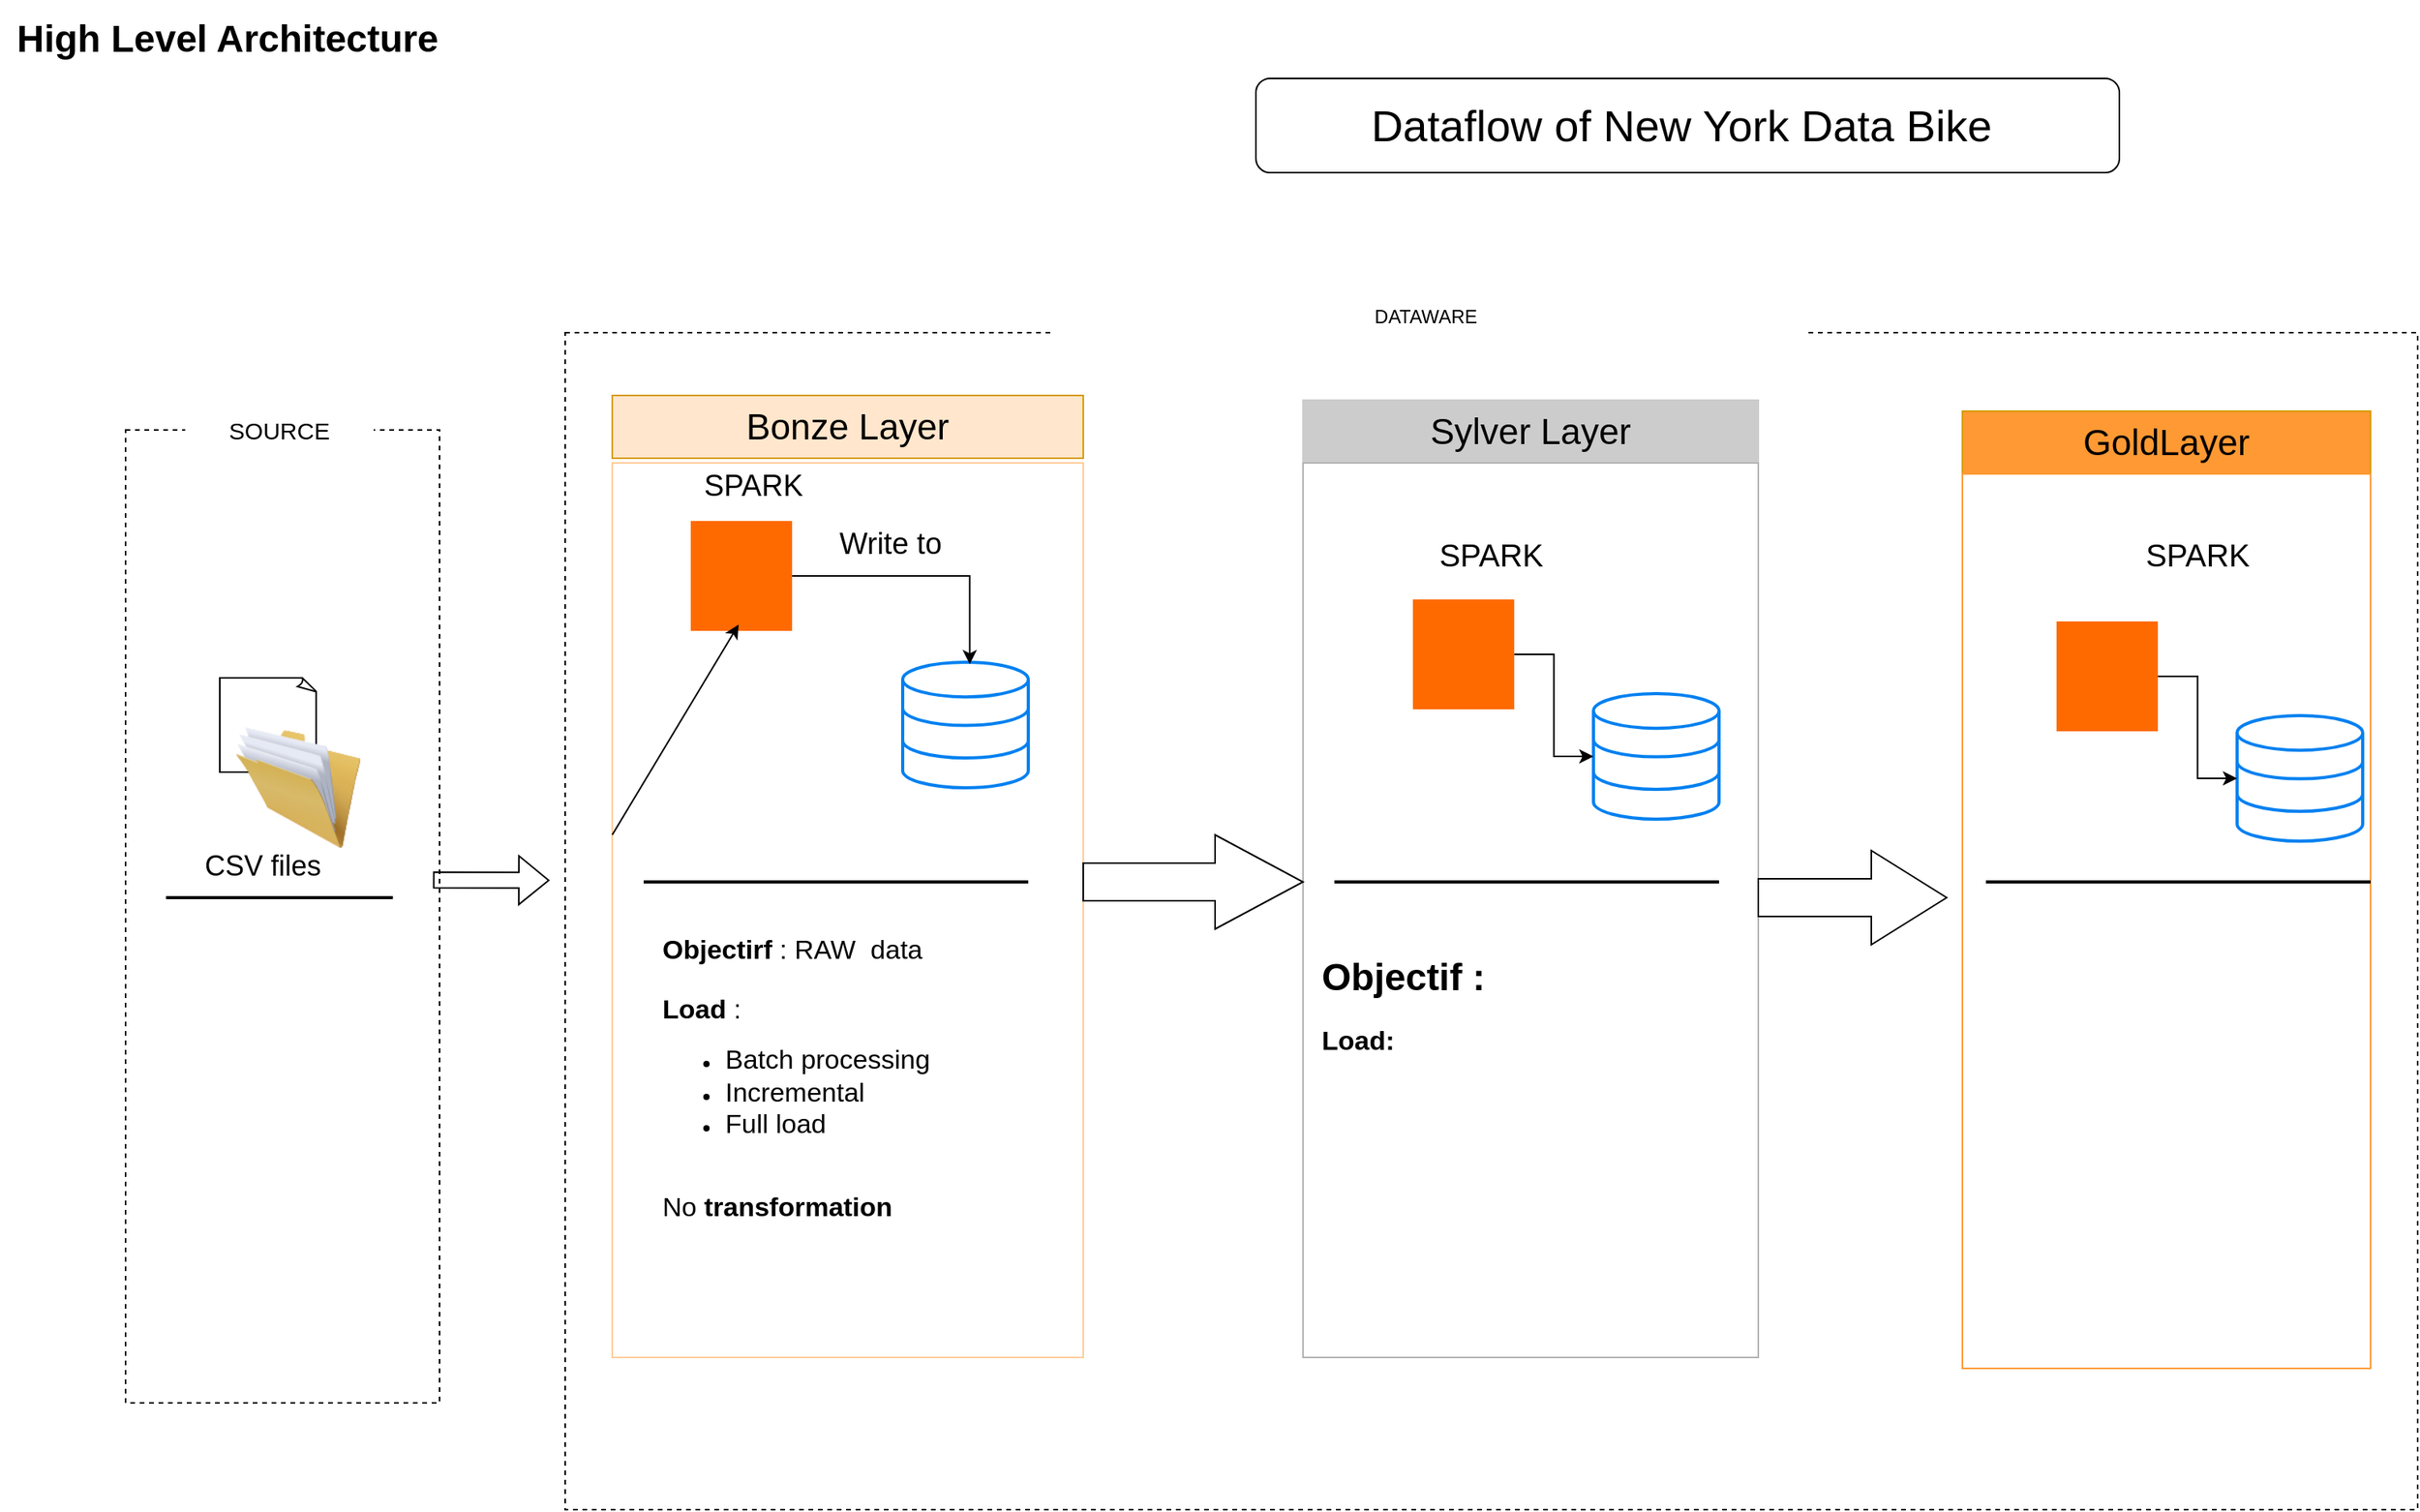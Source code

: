 <mxfile version="26.0.13">
  <diagram name="Page-1" id="OFBWecaAKtk5CJDf3zRL">
    <mxGraphModel dx="1575" dy="850" grid="1" gridSize="10" guides="1" tooltips="1" connect="1" arrows="1" fold="1" page="1" pageScale="1" pageWidth="850" pageHeight="1100" math="0" shadow="0">
      <root>
        <mxCell id="0" />
        <mxCell id="1" parent="0" />
        <mxCell id="mAqsjrp67REmecemeNA1-7" value="&lt;font style=&quot;font-size: 28px;&quot;&gt;Dataflow of New York Data Bike&amp;nbsp;&lt;/font&gt;" style="rounded=1;whiteSpace=wrap;html=1;fillColor=default;gradientColor=none;fillStyle=hatch;" vertex="1" parent="1">
          <mxGeometry x="800" y="78" width="550" height="60" as="geometry" />
        </mxCell>
        <mxCell id="mAqsjrp67REmecemeNA1-12" value="&lt;font style=&quot;font-size: 24px;&quot;&gt;&lt;b style=&quot;&quot;&gt;High Level Architecture&lt;/b&gt;&lt;/font&gt;" style="text;html=1;align=center;verticalAlign=middle;whiteSpace=wrap;rounded=0;" vertex="1" parent="1">
          <mxGeometry y="28" width="290" height="50" as="geometry" />
        </mxCell>
        <mxCell id="mAqsjrp67REmecemeNA1-14" value="" style="rounded=0;whiteSpace=wrap;html=1;dashed=1;fillColor=none;" vertex="1" parent="1">
          <mxGeometry x="360" y="240" width="1180" height="750" as="geometry" />
        </mxCell>
        <mxCell id="mAqsjrp67REmecemeNA1-16" value="DATAWARE&amp;nbsp;" style="rounded=1;whiteSpace=wrap;html=1;fillColor=default;dashed=1;strokeColor=none;" vertex="1" parent="1">
          <mxGeometry x="670" y="200" width="480" height="60" as="geometry" />
        </mxCell>
        <mxCell id="mAqsjrp67REmecemeNA1-20" value="" style="rounded=0;whiteSpace=wrap;html=1;dashed=1;strokeColor=light-dark(#080707, #ededed);fillColor=none;" vertex="1" parent="1">
          <mxGeometry x="80" y="302" width="200" height="620" as="geometry" />
        </mxCell>
        <mxCell id="mAqsjrp67REmecemeNA1-21" value="&lt;font style=&quot;font-size: 15px;&quot;&gt;SOURCE&lt;/font&gt;" style="rounded=0;whiteSpace=wrap;html=1;strokeColor=none;" vertex="1" parent="1">
          <mxGeometry x="118" y="272" width="120" height="60" as="geometry" />
        </mxCell>
        <mxCell id="mAqsjrp67REmecemeNA1-26" value="&lt;font style=&quot;font-size: 23px;&quot;&gt;Bonze Layer&lt;/font&gt;" style="rounded=0;whiteSpace=wrap;html=1;fillColor=#ffe6cc;strokeColor=#d79b00;" vertex="1" parent="1">
          <mxGeometry x="390" y="280" width="300" height="40" as="geometry" />
        </mxCell>
        <mxCell id="mAqsjrp67REmecemeNA1-27" value="" style="rounded=0;whiteSpace=wrap;html=1;fillColor=none;strokeColor=#FFCC99;" vertex="1" parent="1">
          <mxGeometry x="390" y="323" width="300" height="570" as="geometry" />
        </mxCell>
        <mxCell id="mAqsjrp67REmecemeNA1-30" value="&lt;font style=&quot;font-size: 23px;&quot;&gt;Sylver Layer&lt;/font&gt;" style="rounded=0;whiteSpace=wrap;html=1;fillColor=#CCCCCC;strokeColor=#CCCCCC;" vertex="1" parent="1">
          <mxGeometry x="830" y="283" width="290" height="40" as="geometry" />
        </mxCell>
        <mxCell id="mAqsjrp67REmecemeNA1-31" value="" style="rounded=0;whiteSpace=wrap;html=1;fillColor=none;strokeColor=#B3B3B3;" vertex="1" parent="1">
          <mxGeometry x="830" y="323" width="290" height="570" as="geometry" />
        </mxCell>
        <mxCell id="mAqsjrp67REmecemeNA1-32" value="&lt;font style=&quot;font-size: 23px;&quot;&gt;GoldLayer&lt;/font&gt;" style="rounded=0;whiteSpace=wrap;html=1;fillColor=#FF9933;strokeColor=#d79b00;" vertex="1" parent="1">
          <mxGeometry x="1250" y="290" width="260" height="40" as="geometry" />
        </mxCell>
        <mxCell id="mAqsjrp67REmecemeNA1-33" value="" style="rounded=0;whiteSpace=wrap;html=1;fillColor=none;strokeColor=#FF9933;" vertex="1" parent="1">
          <mxGeometry x="1250" y="330" width="260" height="570" as="geometry" />
        </mxCell>
        <mxCell id="mAqsjrp67REmecemeNA1-34" value="" style="whiteSpace=wrap;html=1;shape=mxgraph.basic.document" vertex="1" parent="1">
          <mxGeometry x="140" y="460" width="62" height="60" as="geometry" />
        </mxCell>
        <mxCell id="mAqsjrp67REmecemeNA1-35" value="" style="image;html=1;image=img/lib/clip_art/general/Full_Folder_128x128.png" vertex="1" parent="1">
          <mxGeometry x="150" y="490" width="80" height="80" as="geometry" />
        </mxCell>
        <mxCell id="mAqsjrp67REmecemeNA1-36" value="&lt;font style=&quot;font-size: 18px;&quot;&gt;CSV files&lt;/font&gt;" style="text;html=1;align=center;verticalAlign=middle;whiteSpace=wrap;rounded=0;" vertex="1" parent="1">
          <mxGeometry x="115" y="560" width="105" height="40" as="geometry" />
        </mxCell>
        <mxCell id="mAqsjrp67REmecemeNA1-43" value="" style="shape=flexArrow;endArrow=classic;html=1;rounded=0;exitX=0.979;exitY=0.406;exitDx=0;exitDy=0;exitPerimeter=0;" edge="1" parent="1">
          <mxGeometry width="50" height="50" relative="1" as="geometry">
            <mxPoint x="275.8" y="588.72" as="sourcePoint" />
            <mxPoint x="350" y="589" as="targetPoint" />
          </mxGeometry>
        </mxCell>
        <mxCell id="mAqsjrp67REmecemeNA1-44" value="" style="shape=singleArrow;whiteSpace=wrap;html=1;arrowWidth=0.4;arrowSize=0.4;fillColor=none;strokeColor=#000000;rounded=0;" vertex="1" parent="1">
          <mxGeometry x="690" y="560" width="140" height="60" as="geometry" />
        </mxCell>
        <mxCell id="mAqsjrp67REmecemeNA1-46" value="" style="shape=singleArrow;whiteSpace=wrap;html=1;arrowWidth=0.4;arrowSize=0.4;fillColor=none;strokeColor=#000000;rounded=0;" vertex="1" parent="1">
          <mxGeometry x="1120" y="570" width="120" height="60" as="geometry" />
        </mxCell>
        <mxCell id="mAqsjrp67REmecemeNA1-49" value="" style="html=1;verticalLabelPosition=bottom;align=center;labelBackgroundColor=#ffffff;verticalAlign=top;strokeWidth=2;strokeColor=#0080F0;shadow=0;dashed=0;shape=mxgraph.ios7.icons.data;" vertex="1" parent="1">
          <mxGeometry x="575" y="450" width="80" height="80" as="geometry" />
        </mxCell>
        <mxCell id="mAqsjrp67REmecemeNA1-52" value="" style="line;strokeWidth=2;html=1;" vertex="1" parent="1">
          <mxGeometry x="410" y="585" width="245" height="10" as="geometry" />
        </mxCell>
        <mxCell id="mAqsjrp67REmecemeNA1-53" value="" style="line;strokeWidth=2;html=1;" vertex="1" parent="1">
          <mxGeometry x="850" y="585" width="245" height="10" as="geometry" />
        </mxCell>
        <mxCell id="mAqsjrp67REmecemeNA1-54" value="" style="line;strokeWidth=2;html=1;" vertex="1" parent="1">
          <mxGeometry x="1265" y="585" width="245" height="10" as="geometry" />
        </mxCell>
        <mxCell id="mAqsjrp67REmecemeNA1-55" value="&lt;h1 style=&quot;margin-top: 0px;&quot;&gt;&lt;font style=&quot;font-size: 17px;&quot;&gt;Objectirf &lt;/font&gt;&lt;font style=&quot;font-size: 17px; font-weight: normal;&quot;&gt;: RAW&amp;nbsp; data&amp;nbsp;&lt;/font&gt;&lt;/h1&gt;&lt;div&gt;&lt;font style=&quot;font-size: 17px;&quot;&gt;&lt;b&gt;Load &lt;/b&gt;&lt;/font&gt;&lt;font style=&quot;font-size: 17px; font-weight: normal;&quot;&gt;:&lt;/font&gt;&lt;/div&gt;&lt;div&gt;&lt;ul&gt;&lt;li&gt;&lt;span style=&quot;font-size: 17px; background-color: transparent; color: light-dark(rgb(0, 0, 0), rgb(255, 255, 255));&quot;&gt;Batch processing&lt;/span&gt;&lt;/li&gt;&lt;li&gt;&lt;span style=&quot;font-size: 17px; background-color: transparent; color: light-dark(rgb(0, 0, 0), rgb(255, 255, 255));&quot;&gt;Incremental&amp;nbsp;&lt;/span&gt;&lt;/li&gt;&lt;li&gt;&lt;font style=&quot;background-color: transparent; color: light-dark(rgb(0, 0, 0), rgb(255, 255, 255)); font-size: 17px;&quot;&gt;Full load&lt;span style=&quot;white-space: pre;&quot;&gt;&#x9;&lt;/span&gt;&lt;/font&gt;&lt;span style=&quot;background-color: transparent; color: light-dark(rgb(0, 0, 0), rgb(255, 255, 255)); font-size: 17px; white-space: pre;&quot;&gt;&#x9;&lt;/span&gt;&lt;span style=&quot;background-color: transparent; color: light-dark(rgb(0, 0, 0), rgb(255, 255, 255)); font-size: 17px; white-space: pre;&quot;&gt;&#x9;&lt;/span&gt;&lt;/li&gt;&lt;/ul&gt;&lt;/div&gt;&lt;div&gt;&lt;font style=&quot;font-size: 17px; font-weight: normal;&quot;&gt;&lt;br&gt;&lt;/font&gt;&lt;/div&gt;&lt;div&gt;&lt;font style=&quot;font-size: 17px; font-weight: normal;&quot;&gt;No &lt;/font&gt;&lt;font style=&quot;font-size: 17px;&quot;&gt;&lt;b&gt;transformation&amp;nbsp;&lt;/b&gt;&lt;/font&gt;&lt;/div&gt;&lt;div&gt;&lt;font style=&quot;font-size: 17px; font-weight: normal;&quot;&gt;&lt;br&gt;&lt;/font&gt;&lt;/div&gt;" style="text;html=1;whiteSpace=wrap;overflow=hidden;rounded=0;" vertex="1" parent="1">
          <mxGeometry x="420" y="610" width="250" height="220" as="geometry" />
        </mxCell>
        <mxCell id="mAqsjrp67REmecemeNA1-61" value="" style="edgeStyle=orthogonalEdgeStyle;rounded=0;orthogonalLoop=1;jettySize=auto;html=1;entryX=0.534;entryY=0.016;entryDx=0;entryDy=0;entryPerimeter=0;" edge="1" parent="1" source="mAqsjrp67REmecemeNA1-58" target="mAqsjrp67REmecemeNA1-49">
          <mxGeometry relative="1" as="geometry">
            <mxPoint x="549.3" y="385.125" as="targetPoint" />
          </mxGeometry>
        </mxCell>
        <mxCell id="mAqsjrp67REmecemeNA1-58" value="" style="points=[];aspect=fixed;html=1;align=center;shadow=0;dashed=0;fillColor=#FF6A00;strokeColor=none;shape=mxgraph.alibaba_cloud.spark_data_insights;" vertex="1" parent="1">
          <mxGeometry x="440" y="360" width="64.55" height="70" as="geometry" />
        </mxCell>
        <mxCell id="mAqsjrp67REmecemeNA1-59" value="" style="endArrow=classic;html=1;rounded=0;entryX=0.473;entryY=0.942;entryDx=0;entryDy=0;entryPerimeter=0;" edge="1" parent="1" target="mAqsjrp67REmecemeNA1-58">
          <mxGeometry width="50" height="50" relative="1" as="geometry">
            <mxPoint x="390" y="560" as="sourcePoint" />
            <mxPoint x="440" y="510" as="targetPoint" />
            <Array as="points">
              <mxPoint x="390" y="560" />
            </Array>
          </mxGeometry>
        </mxCell>
        <mxCell id="mAqsjrp67REmecemeNA1-62" value="" style="shape=image;html=1;verticalAlign=top;verticalLabelPosition=bottom;labelBackgroundColor=#ffffff;imageAspect=0;aspect=fixed;image=https://cdn2.iconfinder.com/data/icons/competitive-strategy-and-corporate-training/512/736_Efficiency_management_processing_productivity_project_Business_Management-128.png" vertex="1" parent="1">
          <mxGeometry x="396" y="323" width="58" height="58" as="geometry" />
        </mxCell>
        <mxCell id="mAqsjrp67REmecemeNA1-63" value="&lt;font style=&quot;font-size: 19px;&quot;&gt;Write to&amp;nbsp;&lt;/font&gt;" style="text;html=1;align=center;verticalAlign=middle;whiteSpace=wrap;rounded=0;" vertex="1" parent="1">
          <mxGeometry x="520" y="360" width="100" height="30" as="geometry" />
        </mxCell>
        <mxCell id="mAqsjrp67REmecemeNA1-66" value="" style="line;strokeWidth=2;html=1;" vertex="1" parent="1">
          <mxGeometry x="105.75" y="595" width="144.5" height="10" as="geometry" />
        </mxCell>
        <mxCell id="mAqsjrp67REmecemeNA1-67" value="&lt;font style=&quot;font-size: 19px;&quot;&gt;SPARK&lt;/font&gt;" style="text;html=1;align=center;verticalAlign=middle;whiteSpace=wrap;rounded=0;" vertex="1" parent="1">
          <mxGeometry x="430" y="323" width="100" height="30" as="geometry" />
        </mxCell>
        <mxCell id="mAqsjrp67REmecemeNA1-68" value="" style="html=1;verticalLabelPosition=bottom;align=center;labelBackgroundColor=#ffffff;verticalAlign=top;strokeWidth=2;strokeColor=#0080F0;shadow=0;dashed=0;shape=mxgraph.ios7.icons.data;" vertex="1" parent="1">
          <mxGeometry x="1015" y="470" width="80" height="80" as="geometry" />
        </mxCell>
        <mxCell id="mAqsjrp67REmecemeNA1-81" value="" style="edgeStyle=orthogonalEdgeStyle;rounded=0;orthogonalLoop=1;jettySize=auto;html=1;" edge="1" parent="1" source="mAqsjrp67REmecemeNA1-70" target="mAqsjrp67REmecemeNA1-68">
          <mxGeometry relative="1" as="geometry" />
        </mxCell>
        <mxCell id="mAqsjrp67REmecemeNA1-70" value="" style="points=[];aspect=fixed;html=1;align=center;shadow=0;dashed=0;fillColor=#FF6A00;strokeColor=none;shape=mxgraph.alibaba_cloud.spark_data_insights;" vertex="1" parent="1">
          <mxGeometry x="900" y="410" width="64.55" height="70" as="geometry" />
        </mxCell>
        <mxCell id="mAqsjrp67REmecemeNA1-71" value="" style="shape=image;html=1;verticalAlign=top;verticalLabelPosition=bottom;labelBackgroundColor=#ffffff;imageAspect=0;aspect=fixed;image=https://cdn2.iconfinder.com/data/icons/competitive-strategy-and-corporate-training/512/736_Efficiency_management_processing_productivity_project_Business_Management-128.png" vertex="1" parent="1">
          <mxGeometry x="860" y="352" width="58" height="58" as="geometry" />
        </mxCell>
        <mxCell id="mAqsjrp67REmecemeNA1-72" value="&lt;font style=&quot;font-size: 20px;&quot;&gt;SPARK&lt;/font&gt;" style="text;html=1;align=center;verticalAlign=middle;whiteSpace=wrap;rounded=0;" vertex="1" parent="1">
          <mxGeometry x="910" y="366" width="80" height="30" as="geometry" />
        </mxCell>
        <mxCell id="mAqsjrp67REmecemeNA1-75" value="" style="shape=image;html=1;verticalAlign=top;verticalLabelPosition=bottom;labelBackgroundColor=#ffffff;imageAspect=0;aspect=fixed;image=https://cdn2.iconfinder.com/data/icons/competitive-strategy-and-corporate-training/512/736_Efficiency_management_processing_productivity_project_Business_Management-128.png" vertex="1" parent="1">
          <mxGeometry x="870" y="362" width="58" height="58" as="geometry" />
        </mxCell>
        <mxCell id="mAqsjrp67REmecemeNA1-76" value="" style="html=1;verticalLabelPosition=bottom;align=center;labelBackgroundColor=#ffffff;verticalAlign=top;strokeWidth=2;strokeColor=#0080F0;shadow=0;dashed=0;shape=mxgraph.ios7.icons.data;" vertex="1" parent="1">
          <mxGeometry x="1425" y="484" width="80" height="80" as="geometry" />
        </mxCell>
        <mxCell id="mAqsjrp67REmecemeNA1-80" value="" style="edgeStyle=orthogonalEdgeStyle;rounded=0;orthogonalLoop=1;jettySize=auto;html=1;" edge="1" parent="1" source="mAqsjrp67REmecemeNA1-77" target="mAqsjrp67REmecemeNA1-76">
          <mxGeometry relative="1" as="geometry" />
        </mxCell>
        <mxCell id="mAqsjrp67REmecemeNA1-77" value="" style="points=[];aspect=fixed;html=1;align=center;shadow=0;dashed=0;fillColor=#FF6A00;strokeColor=none;shape=mxgraph.alibaba_cloud.spark_data_insights;" vertex="1" parent="1">
          <mxGeometry x="1310" y="424" width="64.55" height="70" as="geometry" />
        </mxCell>
        <mxCell id="mAqsjrp67REmecemeNA1-78" value="" style="shape=image;html=1;verticalAlign=top;verticalLabelPosition=bottom;labelBackgroundColor=#ffffff;imageAspect=0;aspect=fixed;image=https://cdn2.iconfinder.com/data/icons/competitive-strategy-and-corporate-training/512/736_Efficiency_management_processing_productivity_project_Business_Management-128.png" vertex="1" parent="1">
          <mxGeometry x="1270" y="366" width="58" height="58" as="geometry" />
        </mxCell>
        <mxCell id="mAqsjrp67REmecemeNA1-79" value="&lt;font style=&quot;font-size: 20px;&quot;&gt;SPARK&lt;/font&gt;" style="text;html=1;align=center;verticalAlign=middle;whiteSpace=wrap;rounded=0;" vertex="1" parent="1">
          <mxGeometry x="1360" y="366" width="80" height="30" as="geometry" />
        </mxCell>
        <mxCell id="mAqsjrp67REmecemeNA1-82" value="&lt;h1 style=&quot;margin-top: 0px;&quot;&gt;Objectif :&amp;nbsp;&lt;/h1&gt;&lt;p&gt;&lt;b&gt;&lt;font style=&quot;font-size: 17px;&quot;&gt;Load:&lt;/font&gt;&lt;/b&gt;&amp;nbsp;&lt;/p&gt;&lt;p&gt;&lt;br&gt;&lt;/p&gt;" style="text;html=1;whiteSpace=wrap;overflow=hidden;rounded=0;" vertex="1" parent="1">
          <mxGeometry x="840" y="630" width="270" height="240" as="geometry" />
        </mxCell>
      </root>
    </mxGraphModel>
  </diagram>
</mxfile>
